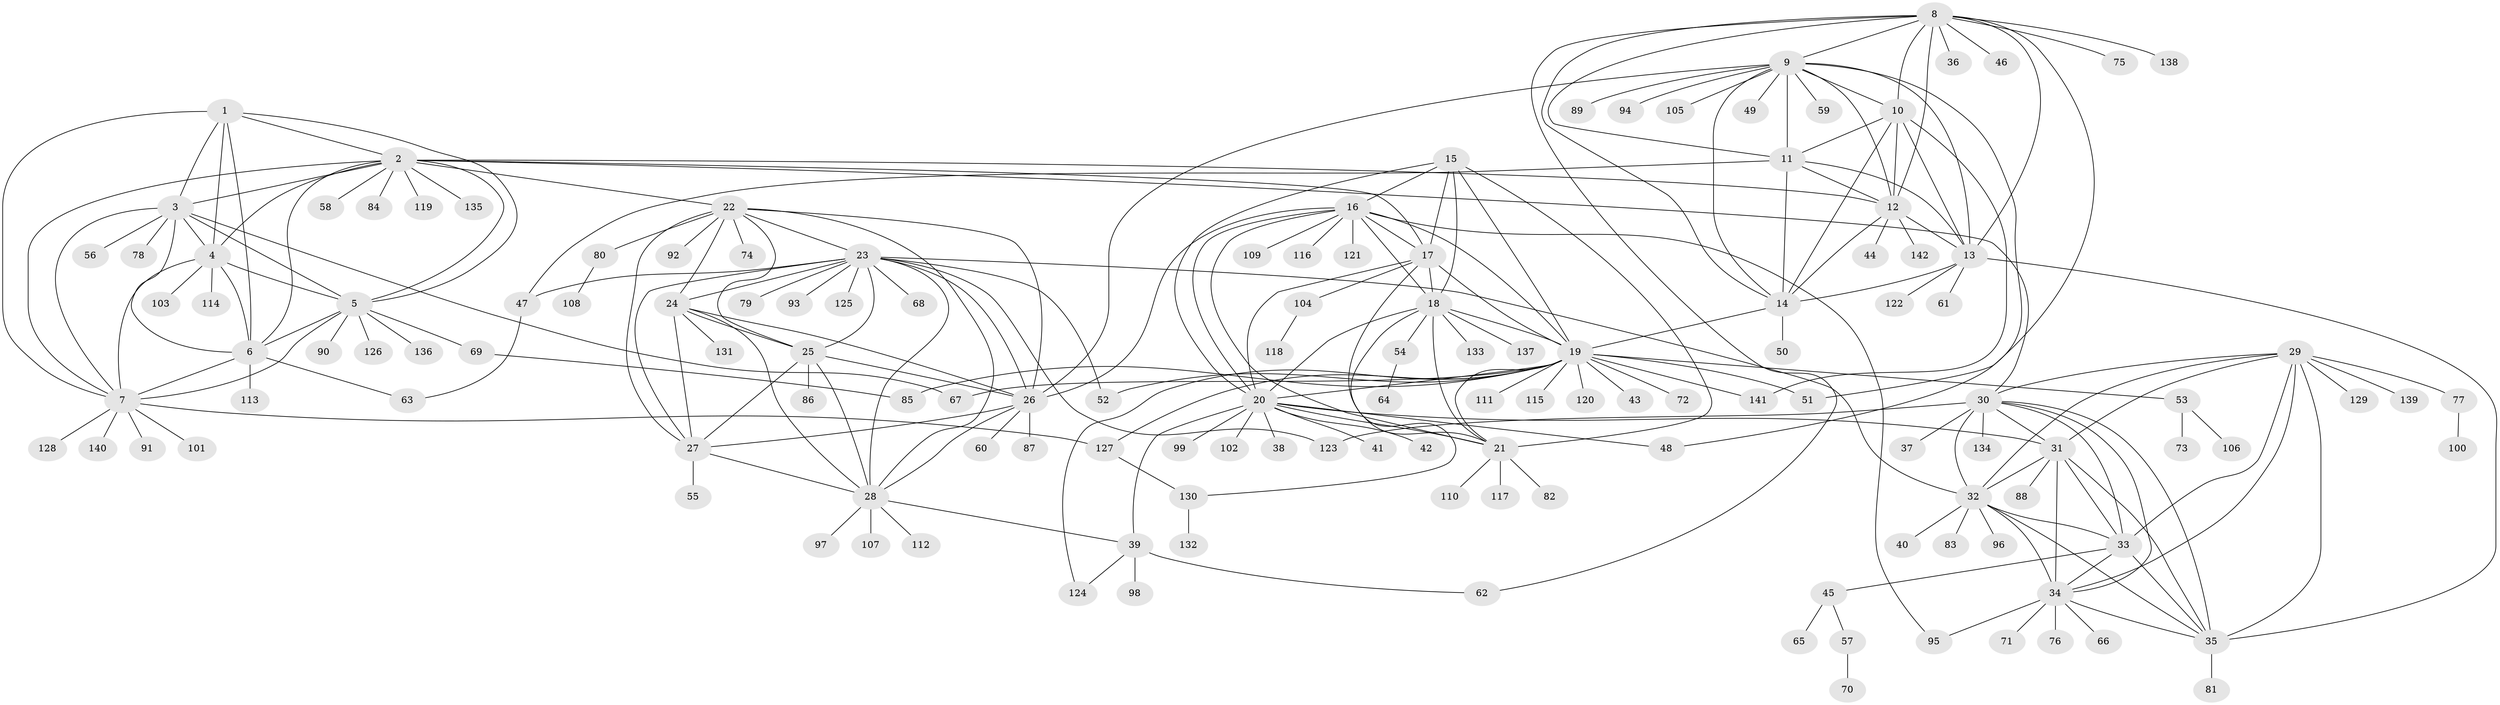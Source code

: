// Generated by graph-tools (version 1.1) at 2025/16/03/09/25 04:16:06]
// undirected, 142 vertices, 237 edges
graph export_dot {
graph [start="1"]
  node [color=gray90,style=filled];
  1;
  2;
  3;
  4;
  5;
  6;
  7;
  8;
  9;
  10;
  11;
  12;
  13;
  14;
  15;
  16;
  17;
  18;
  19;
  20;
  21;
  22;
  23;
  24;
  25;
  26;
  27;
  28;
  29;
  30;
  31;
  32;
  33;
  34;
  35;
  36;
  37;
  38;
  39;
  40;
  41;
  42;
  43;
  44;
  45;
  46;
  47;
  48;
  49;
  50;
  51;
  52;
  53;
  54;
  55;
  56;
  57;
  58;
  59;
  60;
  61;
  62;
  63;
  64;
  65;
  66;
  67;
  68;
  69;
  70;
  71;
  72;
  73;
  74;
  75;
  76;
  77;
  78;
  79;
  80;
  81;
  82;
  83;
  84;
  85;
  86;
  87;
  88;
  89;
  90;
  91;
  92;
  93;
  94;
  95;
  96;
  97;
  98;
  99;
  100;
  101;
  102;
  103;
  104;
  105;
  106;
  107;
  108;
  109;
  110;
  111;
  112;
  113;
  114;
  115;
  116;
  117;
  118;
  119;
  120;
  121;
  122;
  123;
  124;
  125;
  126;
  127;
  128;
  129;
  130;
  131;
  132;
  133;
  134;
  135;
  136;
  137;
  138;
  139;
  140;
  141;
  142;
  1 -- 2;
  1 -- 3;
  1 -- 4;
  1 -- 5;
  1 -- 6;
  1 -- 7;
  2 -- 3;
  2 -- 4;
  2 -- 5;
  2 -- 6;
  2 -- 7;
  2 -- 12;
  2 -- 17;
  2 -- 22;
  2 -- 30;
  2 -- 58;
  2 -- 84;
  2 -- 119;
  2 -- 135;
  3 -- 4;
  3 -- 5;
  3 -- 6;
  3 -- 7;
  3 -- 56;
  3 -- 67;
  3 -- 78;
  4 -- 5;
  4 -- 6;
  4 -- 7;
  4 -- 103;
  4 -- 114;
  5 -- 6;
  5 -- 7;
  5 -- 69;
  5 -- 90;
  5 -- 126;
  5 -- 136;
  6 -- 7;
  6 -- 63;
  6 -- 113;
  7 -- 91;
  7 -- 101;
  7 -- 127;
  7 -- 128;
  7 -- 140;
  8 -- 9;
  8 -- 10;
  8 -- 11;
  8 -- 12;
  8 -- 13;
  8 -- 14;
  8 -- 36;
  8 -- 46;
  8 -- 48;
  8 -- 62;
  8 -- 75;
  8 -- 138;
  9 -- 10;
  9 -- 11;
  9 -- 12;
  9 -- 13;
  9 -- 14;
  9 -- 26;
  9 -- 49;
  9 -- 51;
  9 -- 59;
  9 -- 89;
  9 -- 94;
  9 -- 105;
  10 -- 11;
  10 -- 12;
  10 -- 13;
  10 -- 14;
  10 -- 141;
  11 -- 12;
  11 -- 13;
  11 -- 14;
  11 -- 47;
  12 -- 13;
  12 -- 14;
  12 -- 44;
  12 -- 142;
  13 -- 14;
  13 -- 35;
  13 -- 61;
  13 -- 122;
  14 -- 19;
  14 -- 50;
  15 -- 16;
  15 -- 17;
  15 -- 18;
  15 -- 19;
  15 -- 20;
  15 -- 21;
  16 -- 17;
  16 -- 18;
  16 -- 19;
  16 -- 20;
  16 -- 21;
  16 -- 26;
  16 -- 95;
  16 -- 109;
  16 -- 116;
  16 -- 121;
  17 -- 18;
  17 -- 19;
  17 -- 20;
  17 -- 21;
  17 -- 104;
  18 -- 19;
  18 -- 20;
  18 -- 21;
  18 -- 54;
  18 -- 130;
  18 -- 133;
  18 -- 137;
  19 -- 20;
  19 -- 21;
  19 -- 43;
  19 -- 51;
  19 -- 52;
  19 -- 53;
  19 -- 67;
  19 -- 72;
  19 -- 85;
  19 -- 111;
  19 -- 115;
  19 -- 120;
  19 -- 124;
  19 -- 127;
  19 -- 141;
  20 -- 21;
  20 -- 31;
  20 -- 38;
  20 -- 39;
  20 -- 41;
  20 -- 42;
  20 -- 48;
  20 -- 99;
  20 -- 102;
  21 -- 82;
  21 -- 110;
  21 -- 117;
  22 -- 23;
  22 -- 24;
  22 -- 25;
  22 -- 26;
  22 -- 27;
  22 -- 28;
  22 -- 74;
  22 -- 80;
  22 -- 92;
  23 -- 24;
  23 -- 25;
  23 -- 26;
  23 -- 27;
  23 -- 28;
  23 -- 32;
  23 -- 47;
  23 -- 52;
  23 -- 68;
  23 -- 79;
  23 -- 93;
  23 -- 123;
  23 -- 125;
  24 -- 25;
  24 -- 26;
  24 -- 27;
  24 -- 28;
  24 -- 131;
  25 -- 26;
  25 -- 27;
  25 -- 28;
  25 -- 86;
  26 -- 27;
  26 -- 28;
  26 -- 60;
  26 -- 87;
  27 -- 28;
  27 -- 55;
  28 -- 39;
  28 -- 97;
  28 -- 107;
  28 -- 112;
  29 -- 30;
  29 -- 31;
  29 -- 32;
  29 -- 33;
  29 -- 34;
  29 -- 35;
  29 -- 77;
  29 -- 129;
  29 -- 139;
  30 -- 31;
  30 -- 32;
  30 -- 33;
  30 -- 34;
  30 -- 35;
  30 -- 37;
  30 -- 123;
  30 -- 134;
  31 -- 32;
  31 -- 33;
  31 -- 34;
  31 -- 35;
  31 -- 88;
  32 -- 33;
  32 -- 34;
  32 -- 35;
  32 -- 40;
  32 -- 83;
  32 -- 96;
  33 -- 34;
  33 -- 35;
  33 -- 45;
  34 -- 35;
  34 -- 66;
  34 -- 71;
  34 -- 76;
  34 -- 95;
  35 -- 81;
  39 -- 62;
  39 -- 98;
  39 -- 124;
  45 -- 57;
  45 -- 65;
  47 -- 63;
  53 -- 73;
  53 -- 106;
  54 -- 64;
  57 -- 70;
  69 -- 85;
  77 -- 100;
  80 -- 108;
  104 -- 118;
  127 -- 130;
  130 -- 132;
}
